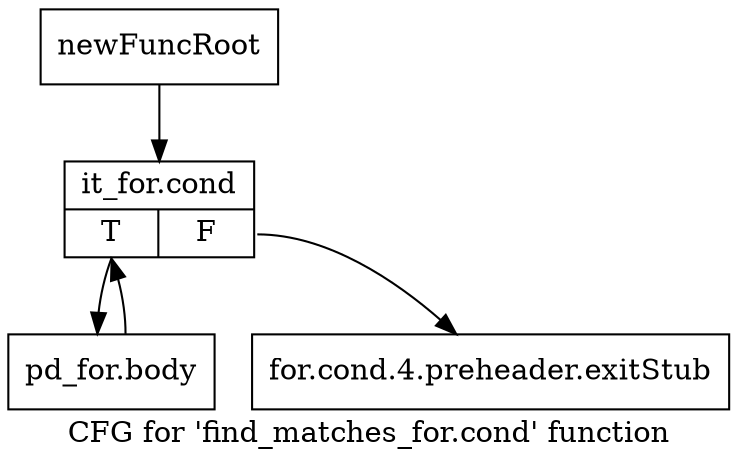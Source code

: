 digraph "CFG for 'find_matches_for.cond' function" {
	label="CFG for 'find_matches_for.cond' function";

	Node0xba78d50 [shape=record,label="{newFuncRoot}"];
	Node0xba78d50 -> Node0xba78df0;
	Node0xba78da0 [shape=record,label="{for.cond.4.preheader.exitStub}"];
	Node0xba78df0 [shape=record,label="{it_for.cond|{<s0>T|<s1>F}}"];
	Node0xba78df0:s0 -> Node0xba78e40;
	Node0xba78df0:s1 -> Node0xba78da0;
	Node0xba78e40 [shape=record,label="{pd_for.body}"];
	Node0xba78e40 -> Node0xba78df0;
}
